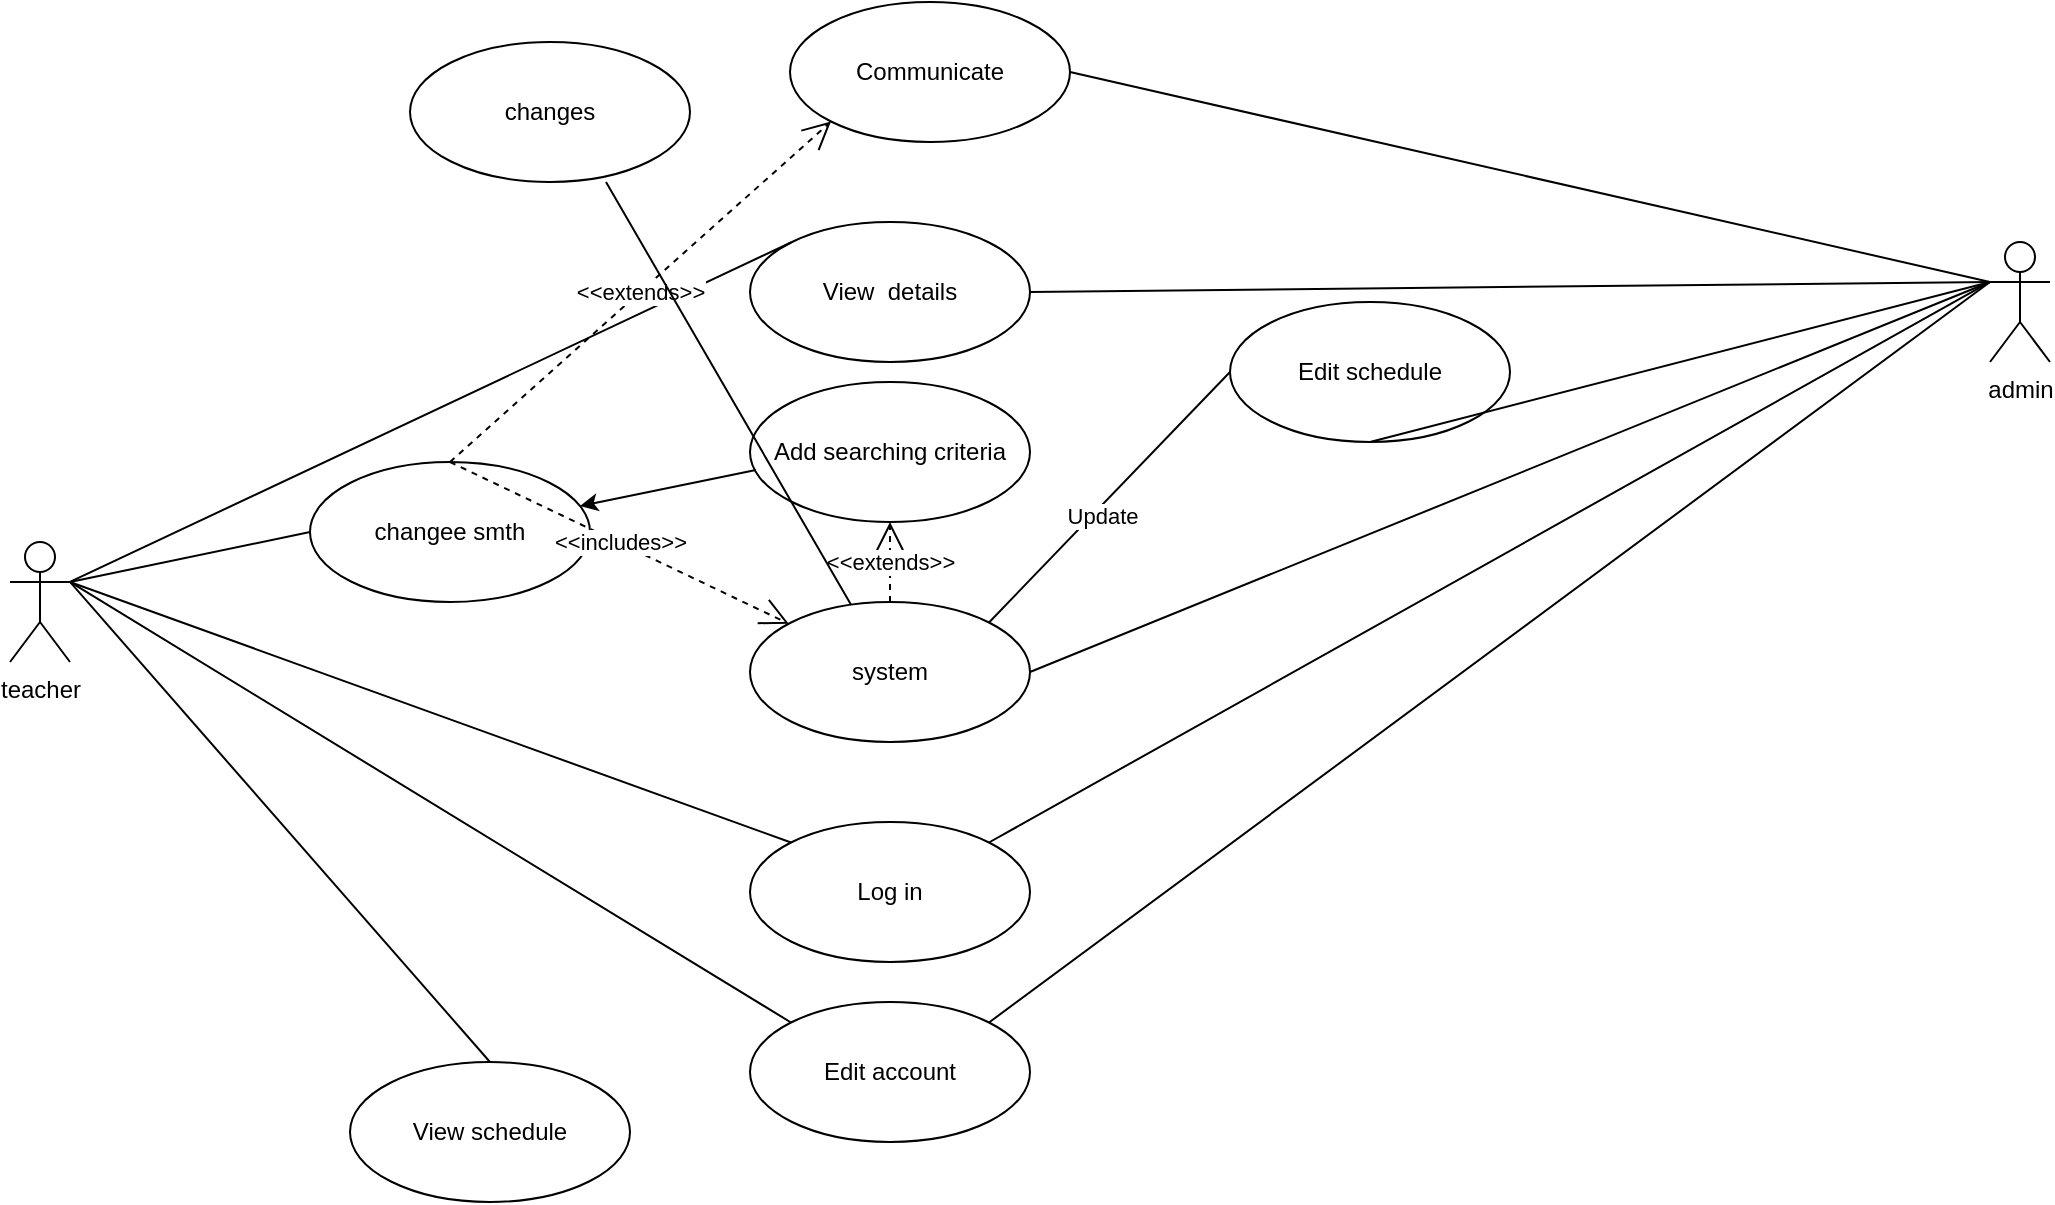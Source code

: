 <mxfile version="24.2.1" type="device">
  <diagram name="Страница — 1" id="F01TBp14QZlMbgak3b2M">
    <mxGraphModel dx="559" dy="806" grid="1" gridSize="10" guides="1" tooltips="1" connect="1" arrows="1" fold="1" page="1" pageScale="1" pageWidth="827" pageHeight="1169" math="0" shadow="0">
      <root>
        <mxCell id="0" />
        <mxCell id="1" parent="0" />
        <mxCell id="2EgjWEQwLR9G71ycxKzL-16" value="teacher&lt;div&gt;&lt;br&gt;&lt;/div&gt;" style="shape=umlActor;verticalLabelPosition=bottom;verticalAlign=top;html=1;outlineConnect=0;" parent="1" vertex="1">
          <mxGeometry x="940" y="600" width="30" height="60" as="geometry" />
        </mxCell>
        <mxCell id="2EgjWEQwLR9G71ycxKzL-17" value="admin" style="shape=umlActor;verticalLabelPosition=bottom;verticalAlign=top;html=1;outlineConnect=0;" parent="1" vertex="1">
          <mxGeometry x="1930" y="450" width="30" height="60" as="geometry" />
        </mxCell>
        <mxCell id="2EgjWEQwLR9G71ycxKzL-19" value="Log in" style="ellipse;whiteSpace=wrap;html=1;" parent="1" vertex="1">
          <mxGeometry x="1310" y="740" width="140" height="70" as="geometry" />
        </mxCell>
        <mxCell id="2EgjWEQwLR9G71ycxKzL-20" value="" style="endArrow=none;html=1;rounded=0;entryX=1;entryY=0.333;entryDx=0;entryDy=0;entryPerimeter=0;exitX=0;exitY=0;exitDx=0;exitDy=0;" parent="1" source="2EgjWEQwLR9G71ycxKzL-19" target="2EgjWEQwLR9G71ycxKzL-16" edge="1">
          <mxGeometry width="50" height="50" relative="1" as="geometry">
            <mxPoint x="1190" y="815" as="sourcePoint" />
            <mxPoint x="1010" y="810" as="targetPoint" />
          </mxGeometry>
        </mxCell>
        <mxCell id="2EgjWEQwLR9G71ycxKzL-21" value="system" style="ellipse;whiteSpace=wrap;html=1;" parent="1" vertex="1">
          <mxGeometry x="1310" y="630" width="140" height="70" as="geometry" />
        </mxCell>
        <mxCell id="2EgjWEQwLR9G71ycxKzL-24" value="" style="endArrow=none;html=1;rounded=0;entryX=1;entryY=0;entryDx=0;entryDy=0;exitX=0;exitY=0.333;exitDx=0;exitDy=0;exitPerimeter=0;" parent="1" source="2EgjWEQwLR9G71ycxKzL-17" target="2EgjWEQwLR9G71ycxKzL-19" edge="1">
          <mxGeometry width="50" height="50" relative="1" as="geometry">
            <mxPoint x="1730" y="824.66" as="sourcePoint" />
            <mxPoint x="1410" y="824.66" as="targetPoint" />
          </mxGeometry>
        </mxCell>
        <mxCell id="2EgjWEQwLR9G71ycxKzL-25" value="" style="endArrow=none;html=1;rounded=0;entryX=1;entryY=0.5;entryDx=0;entryDy=0;exitX=0;exitY=0.333;exitDx=0;exitDy=0;exitPerimeter=0;" parent="1" source="2EgjWEQwLR9G71ycxKzL-17" target="2EgjWEQwLR9G71ycxKzL-21" edge="1">
          <mxGeometry width="50" height="50" relative="1" as="geometry">
            <mxPoint x="1780" y="670" as="sourcePoint" />
            <mxPoint x="1450" y="780" as="targetPoint" />
          </mxGeometry>
        </mxCell>
        <mxCell id="2EgjWEQwLR9G71ycxKzL-26" value="Edit account" style="ellipse;whiteSpace=wrap;html=1;" parent="1" vertex="1">
          <mxGeometry x="1310" y="830" width="140" height="70" as="geometry" />
        </mxCell>
        <mxCell id="2EgjWEQwLR9G71ycxKzL-27" value="" style="endArrow=none;html=1;rounded=0;entryX=1;entryY=0.333;entryDx=0;entryDy=0;entryPerimeter=0;exitX=0;exitY=0;exitDx=0;exitDy=0;" parent="1" source="2EgjWEQwLR9G71ycxKzL-26" target="2EgjWEQwLR9G71ycxKzL-16" edge="1">
          <mxGeometry width="50" height="50" relative="1" as="geometry">
            <mxPoint x="1370" y="1015" as="sourcePoint" />
            <mxPoint x="1060" y="800" as="targetPoint" />
          </mxGeometry>
        </mxCell>
        <mxCell id="2EgjWEQwLR9G71ycxKzL-28" value="" style="endArrow=none;html=1;rounded=0;entryX=1;entryY=0;entryDx=0;entryDy=0;exitX=0;exitY=0.333;exitDx=0;exitDy=0;exitPerimeter=0;" parent="1" source="2EgjWEQwLR9G71ycxKzL-17" target="2EgjWEQwLR9G71ycxKzL-26" edge="1">
          <mxGeometry width="50" height="50" relative="1" as="geometry">
            <mxPoint x="1817" y="1095" as="sourcePoint" />
            <mxPoint x="1507" y="880" as="targetPoint" />
          </mxGeometry>
        </mxCell>
        <mxCell id="2EgjWEQwLR9G71ycxKzL-30" value="View&amp;nbsp; details" style="ellipse;whiteSpace=wrap;html=1;" parent="1" vertex="1">
          <mxGeometry x="1310" y="440" width="140" height="70" as="geometry" />
        </mxCell>
        <mxCell id="2EgjWEQwLR9G71ycxKzL-32" value="" style="endArrow=none;html=1;rounded=0;entryX=1;entryY=0.5;entryDx=0;entryDy=0;exitX=0;exitY=0.333;exitDx=0;exitDy=0;exitPerimeter=0;" parent="1" source="2EgjWEQwLR9G71ycxKzL-17" target="2EgjWEQwLR9G71ycxKzL-30" edge="1">
          <mxGeometry width="50" height="50" relative="1" as="geometry">
            <mxPoint x="1750" y="715" as="sourcePoint" />
            <mxPoint x="1480" y="580" as="targetPoint" />
          </mxGeometry>
        </mxCell>
        <mxCell id="2EgjWEQwLR9G71ycxKzL-33" value="" style="endArrow=none;html=1;rounded=0;entryX=1;entryY=0.333;entryDx=0;entryDy=0;exitX=0;exitY=0;exitDx=0;exitDy=0;entryPerimeter=0;" parent="1" source="2EgjWEQwLR9G71ycxKzL-30" target="2EgjWEQwLR9G71ycxKzL-16" edge="1">
          <mxGeometry width="50" height="50" relative="1" as="geometry">
            <mxPoint x="1370" y="745" as="sourcePoint" />
            <mxPoint x="1100" y="510" as="targetPoint" />
          </mxGeometry>
        </mxCell>
        <mxCell id="2EgjWEQwLR9G71ycxKzL-34" value="Edit schedule" style="ellipse;whiteSpace=wrap;html=1;" parent="1" vertex="1">
          <mxGeometry x="1550" y="480" width="140" height="70" as="geometry" />
        </mxCell>
        <mxCell id="2EgjWEQwLR9G71ycxKzL-35" value="" style="endArrow=none;html=1;rounded=0;entryX=0.5;entryY=1;entryDx=0;entryDy=0;exitX=0;exitY=0.333;exitDx=0;exitDy=0;exitPerimeter=0;" parent="1" source="2EgjWEQwLR9G71ycxKzL-17" target="2EgjWEQwLR9G71ycxKzL-34" edge="1">
          <mxGeometry width="50" height="50" relative="1" as="geometry">
            <mxPoint x="1730" y="810" as="sourcePoint" />
            <mxPoint x="1460" y="575" as="targetPoint" />
          </mxGeometry>
        </mxCell>
        <mxCell id="2EgjWEQwLR9G71ycxKzL-38" value="&amp;lt;&amp;lt;extends&amp;gt;&amp;gt;" style="endArrow=open;endSize=12;dashed=1;html=1;rounded=0;exitX=0.5;exitY=0;exitDx=0;exitDy=0;entryX=0.5;entryY=1;entryDx=0;entryDy=0;" parent="1" source="2EgjWEQwLR9G71ycxKzL-21" target="2EgjWEQwLR9G71ycxKzL-39" edge="1">
          <mxGeometry width="160" relative="1" as="geometry">
            <mxPoint x="1260" y="610" as="sourcePoint" />
            <mxPoint x="1420" y="610" as="targetPoint" />
          </mxGeometry>
        </mxCell>
        <mxCell id="2EgjWEQwLR9G71ycxKzL-39" value="Add searching criteria" style="ellipse;whiteSpace=wrap;html=1;" parent="1" vertex="1">
          <mxGeometry x="1310" y="520" width="140" height="70" as="geometry" />
        </mxCell>
        <mxCell id="2EgjWEQwLR9G71ycxKzL-40" value="" style="endArrow=none;html=1;rounded=0;entryX=0;entryY=0.5;entryDx=0;entryDy=0;exitX=1;exitY=0;exitDx=0;exitDy=0;" parent="1" source="2EgjWEQwLR9G71ycxKzL-21" target="2EgjWEQwLR9G71ycxKzL-34" edge="1">
          <mxGeometry width="50" height="50" relative="1" as="geometry">
            <mxPoint x="1560" y="770" as="sourcePoint" />
            <mxPoint x="1550" y="560" as="targetPoint" />
          </mxGeometry>
        </mxCell>
        <mxCell id="2EgjWEQwLR9G71ycxKzL-41" value="Update" style="edgeLabel;html=1;align=center;verticalAlign=middle;resizable=0;points=[];" parent="2EgjWEQwLR9G71ycxKzL-40" vertex="1" connectable="0">
          <mxGeometry x="-0.106" y="-3" relative="1" as="geometry">
            <mxPoint as="offset" />
          </mxGeometry>
        </mxCell>
        <mxCell id="2EgjWEQwLR9G71ycxKzL-48" value="changes" style="ellipse;whiteSpace=wrap;html=1;" parent="1" vertex="1">
          <mxGeometry x="1140" y="350" width="140" height="70" as="geometry" />
        </mxCell>
        <mxCell id="2EgjWEQwLR9G71ycxKzL-50" value="View sche&lt;span style=&quot;background-color: initial;&quot;&gt;dule&lt;/span&gt;" style="ellipse;whiteSpace=wrap;html=1;" parent="1" vertex="1">
          <mxGeometry x="1110" y="860" width="140" height="70" as="geometry" />
        </mxCell>
        <mxCell id="2EgjWEQwLR9G71ycxKzL-51" value="" style="endArrow=none;html=1;rounded=0;entryX=1;entryY=0.333;entryDx=0;entryDy=0;exitX=0.5;exitY=0;exitDx=0;exitDy=0;entryPerimeter=0;" parent="1" source="2EgjWEQwLR9G71ycxKzL-50" target="2EgjWEQwLR9G71ycxKzL-16" edge="1">
          <mxGeometry width="50" height="50" relative="1" as="geometry">
            <mxPoint x="1120" y="615" as="sourcePoint" />
            <mxPoint x="980" y="610" as="targetPoint" />
          </mxGeometry>
        </mxCell>
        <mxCell id="2EgjWEQwLR9G71ycxKzL-52" value="changee smth" style="ellipse;whiteSpace=wrap;html=1;" parent="1" vertex="1">
          <mxGeometry x="1090" y="560" width="140" height="70" as="geometry" />
        </mxCell>
        <mxCell id="2EgjWEQwLR9G71ycxKzL-53" value="" style="endArrow=none;html=1;rounded=0;entryX=1;entryY=0.333;entryDx=0;entryDy=0;exitX=0;exitY=0.5;exitDx=0;exitDy=0;entryPerimeter=0;" parent="1" source="2EgjWEQwLR9G71ycxKzL-52" target="2EgjWEQwLR9G71ycxKzL-16" edge="1">
          <mxGeometry width="50" height="50" relative="1" as="geometry">
            <mxPoint x="1320" y="485" as="sourcePoint" />
            <mxPoint x="980" y="630" as="targetPoint" />
          </mxGeometry>
        </mxCell>
        <mxCell id="2EgjWEQwLR9G71ycxKzL-54" value="Communicate" style="ellipse;whiteSpace=wrap;html=1;" parent="1" vertex="1">
          <mxGeometry x="1330" y="330" width="140" height="70" as="geometry" />
        </mxCell>
        <mxCell id="2EgjWEQwLR9G71ycxKzL-55" value="&amp;lt;&amp;lt;extends&amp;gt;&amp;gt;" style="endArrow=open;endSize=12;dashed=1;html=1;rounded=0;exitX=0.5;exitY=0;exitDx=0;exitDy=0;entryX=0;entryY=1;entryDx=0;entryDy=0;" parent="1" source="2EgjWEQwLR9G71ycxKzL-52" target="2EgjWEQwLR9G71ycxKzL-54" edge="1">
          <mxGeometry width="160" relative="1" as="geometry">
            <mxPoint x="1291" y="520" as="sourcePoint" />
            <mxPoint x="1230" y="470" as="targetPoint" />
          </mxGeometry>
        </mxCell>
        <mxCell id="2EgjWEQwLR9G71ycxKzL-56" value="" style="endArrow=none;html=1;rounded=0;entryX=1;entryY=0.5;entryDx=0;entryDy=0;exitX=0;exitY=0.333;exitDx=0;exitDy=0;exitPerimeter=0;" parent="1" source="2EgjWEQwLR9G71ycxKzL-17" target="2EgjWEQwLR9G71ycxKzL-54" edge="1">
          <mxGeometry width="50" height="50" relative="1" as="geometry">
            <mxPoint x="1740" y="810" as="sourcePoint" />
            <mxPoint x="1670" y="600" as="targetPoint" />
          </mxGeometry>
        </mxCell>
        <mxCell id="2EgjWEQwLR9G71ycxKzL-58" value="&amp;lt;&amp;lt;includes&amp;gt;&amp;gt;" style="endArrow=open;endSize=12;dashed=1;html=1;rounded=0;exitX=0.5;exitY=0;exitDx=0;exitDy=0;" parent="1" source="2EgjWEQwLR9G71ycxKzL-52" target="2EgjWEQwLR9G71ycxKzL-21" edge="1">
          <mxGeometry width="160" relative="1" as="geometry">
            <mxPoint x="1170" y="570" as="sourcePoint" />
            <mxPoint x="910.503" y="469.749" as="targetPoint" />
          </mxGeometry>
        </mxCell>
        <mxCell id="2EgjWEQwLR9G71ycxKzL-61" value="" style="endArrow=none;html=1;rounded=0;entryX=0.7;entryY=1;entryDx=0;entryDy=0;entryPerimeter=0;" parent="1" source="2EgjWEQwLR9G71ycxKzL-21" target="2EgjWEQwLR9G71ycxKzL-48" edge="1">
          <mxGeometry width="50" height="50" relative="1" as="geometry">
            <mxPoint x="1330" y="550" as="sourcePoint" />
            <mxPoint x="1380" y="500" as="targetPoint" />
          </mxGeometry>
        </mxCell>
        <mxCell id="2EgjWEQwLR9G71ycxKzL-63" value="" style="endArrow=classic;html=1;rounded=0;exitX=0.021;exitY=0.629;exitDx=0;exitDy=0;exitPerimeter=0;" parent="1" source="2EgjWEQwLR9G71ycxKzL-39" target="2EgjWEQwLR9G71ycxKzL-52" edge="1">
          <mxGeometry width="50" height="50" relative="1" as="geometry">
            <mxPoint x="1330" y="670" as="sourcePoint" />
            <mxPoint x="1380" y="620" as="targetPoint" />
          </mxGeometry>
        </mxCell>
      </root>
    </mxGraphModel>
  </diagram>
</mxfile>
